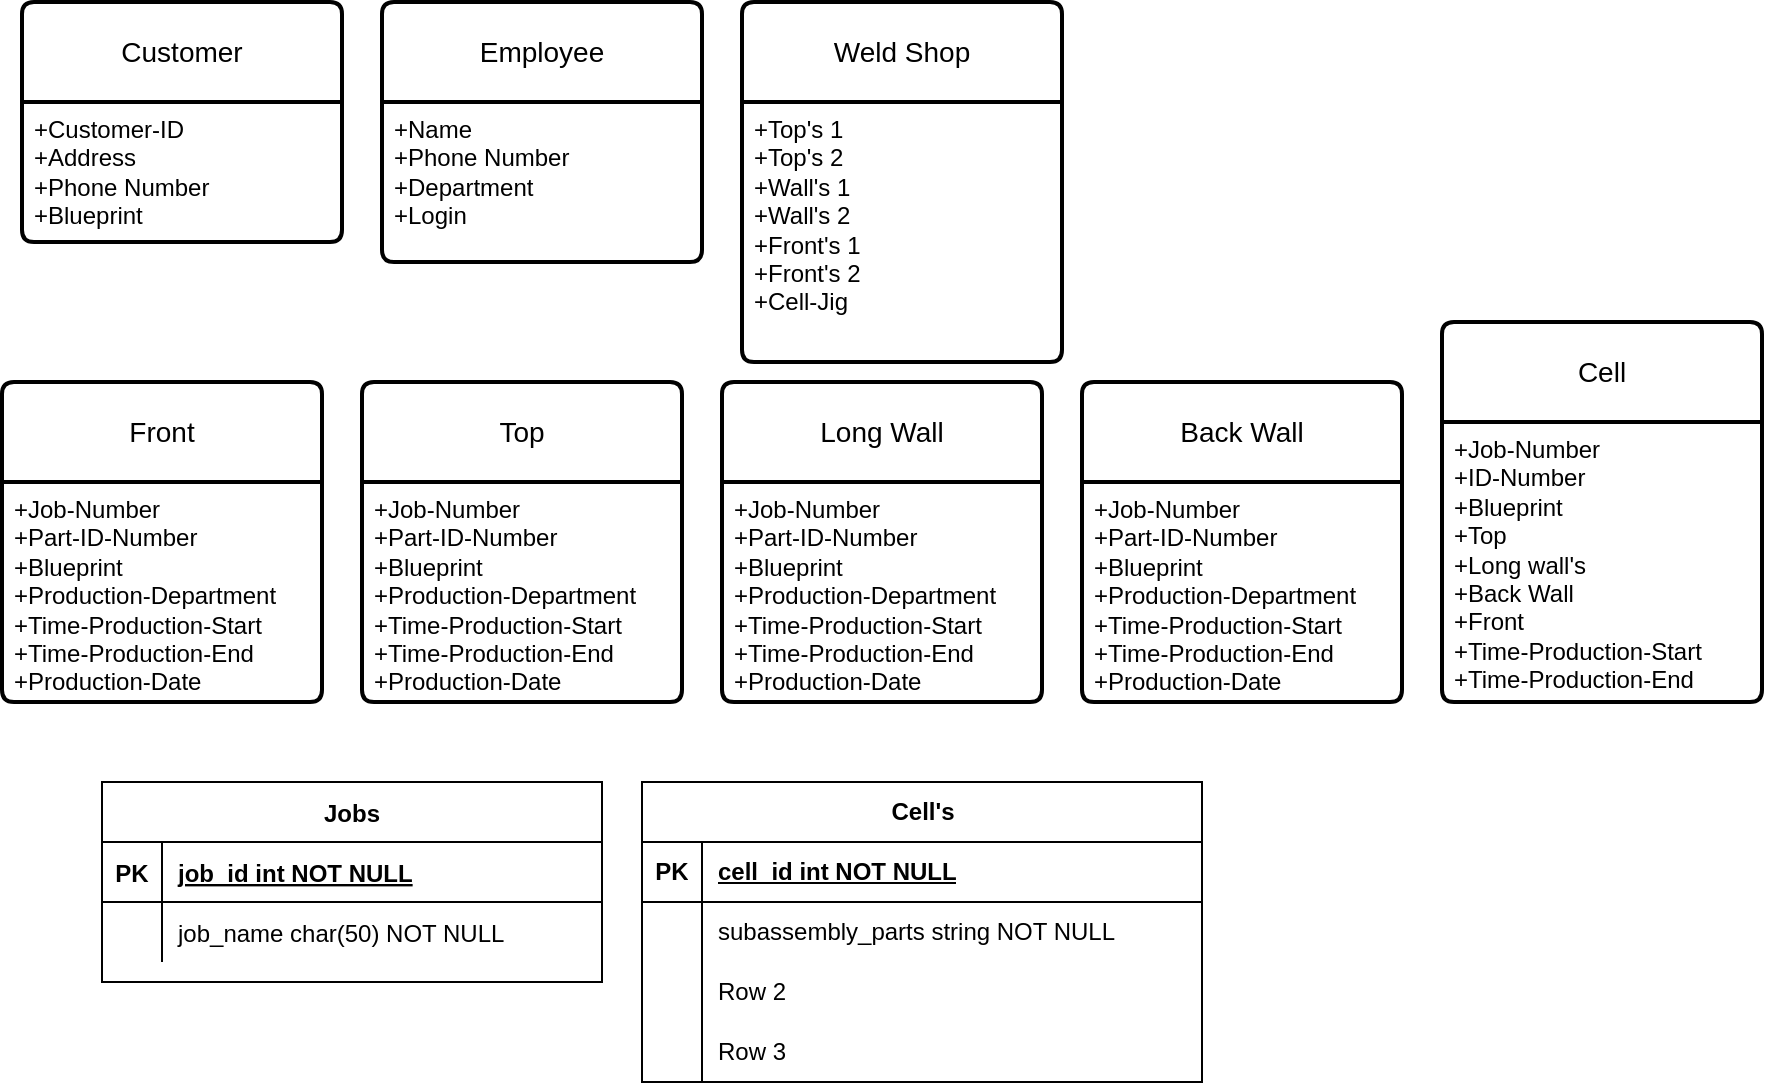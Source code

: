 <mxfile version="25.0.1">
  <diagram id="R2lEEEUBdFMjLlhIrx00" name="Page-1">
    <mxGraphModel dx="1050" dy="611" grid="1" gridSize="10" guides="1" tooltips="1" connect="1" arrows="1" fold="1" page="1" pageScale="1" pageWidth="850" pageHeight="1100" math="0" shadow="0" extFonts="Permanent Marker^https://fonts.googleapis.com/css?family=Permanent+Marker">
      <root>
        <mxCell id="0" />
        <mxCell id="1" parent="0" />
        <mxCell id="C-vyLk0tnHw3VtMMgP7b-23" value="Jobs" style="shape=table;startSize=30;container=1;collapsible=1;childLayout=tableLayout;fixedRows=1;rowLines=0;fontStyle=1;align=center;resizeLast=1;" parent="1" vertex="1">
          <mxGeometry x="70" y="410" width="250" height="100" as="geometry" />
        </mxCell>
        <mxCell id="C-vyLk0tnHw3VtMMgP7b-24" value="" style="shape=partialRectangle;collapsible=0;dropTarget=0;pointerEvents=0;fillColor=none;points=[[0,0.5],[1,0.5]];portConstraint=eastwest;top=0;left=0;right=0;bottom=1;" parent="C-vyLk0tnHw3VtMMgP7b-23" vertex="1">
          <mxGeometry y="30" width="250" height="30" as="geometry" />
        </mxCell>
        <mxCell id="C-vyLk0tnHw3VtMMgP7b-25" value="PK" style="shape=partialRectangle;overflow=hidden;connectable=0;fillColor=none;top=0;left=0;bottom=0;right=0;fontStyle=1;" parent="C-vyLk0tnHw3VtMMgP7b-24" vertex="1">
          <mxGeometry width="30" height="30" as="geometry">
            <mxRectangle width="30" height="30" as="alternateBounds" />
          </mxGeometry>
        </mxCell>
        <mxCell id="C-vyLk0tnHw3VtMMgP7b-26" value="job_id int NOT NULL " style="shape=partialRectangle;overflow=hidden;connectable=0;fillColor=none;top=0;left=0;bottom=0;right=0;align=left;spacingLeft=6;fontStyle=5;" parent="C-vyLk0tnHw3VtMMgP7b-24" vertex="1">
          <mxGeometry x="30" width="220" height="30" as="geometry">
            <mxRectangle width="220" height="30" as="alternateBounds" />
          </mxGeometry>
        </mxCell>
        <mxCell id="C-vyLk0tnHw3VtMMgP7b-27" value="" style="shape=partialRectangle;collapsible=0;dropTarget=0;pointerEvents=0;fillColor=none;points=[[0,0.5],[1,0.5]];portConstraint=eastwest;top=0;left=0;right=0;bottom=0;" parent="C-vyLk0tnHw3VtMMgP7b-23" vertex="1">
          <mxGeometry y="60" width="250" height="30" as="geometry" />
        </mxCell>
        <mxCell id="C-vyLk0tnHw3VtMMgP7b-28" value="" style="shape=partialRectangle;overflow=hidden;connectable=0;fillColor=none;top=0;left=0;bottom=0;right=0;" parent="C-vyLk0tnHw3VtMMgP7b-27" vertex="1">
          <mxGeometry width="30" height="30" as="geometry">
            <mxRectangle width="30" height="30" as="alternateBounds" />
          </mxGeometry>
        </mxCell>
        <mxCell id="C-vyLk0tnHw3VtMMgP7b-29" value="job_name char(50) NOT NULL" style="shape=partialRectangle;overflow=hidden;connectable=0;fillColor=none;top=0;left=0;bottom=0;right=0;align=left;spacingLeft=6;" parent="C-vyLk0tnHw3VtMMgP7b-27" vertex="1">
          <mxGeometry x="30" width="220" height="30" as="geometry">
            <mxRectangle width="220" height="30" as="alternateBounds" />
          </mxGeometry>
        </mxCell>
        <mxCell id="-WyFYNYByJUetTgelAWZ-2" value="Cell&#39;s" style="shape=table;startSize=30;container=1;collapsible=1;childLayout=tableLayout;fixedRows=1;rowLines=0;fontStyle=1;align=center;resizeLast=1;html=1;" parent="1" vertex="1">
          <mxGeometry x="340" y="410" width="280" height="150" as="geometry" />
        </mxCell>
        <mxCell id="-WyFYNYByJUetTgelAWZ-3" value="" style="shape=tableRow;horizontal=0;startSize=0;swimlaneHead=0;swimlaneBody=0;fillColor=none;collapsible=0;dropTarget=0;points=[[0,0.5],[1,0.5]];portConstraint=eastwest;top=0;left=0;right=0;bottom=1;" parent="-WyFYNYByJUetTgelAWZ-2" vertex="1">
          <mxGeometry y="30" width="280" height="30" as="geometry" />
        </mxCell>
        <mxCell id="-WyFYNYByJUetTgelAWZ-4" value="PK" style="shape=partialRectangle;connectable=0;fillColor=none;top=0;left=0;bottom=0;right=0;fontStyle=1;overflow=hidden;whiteSpace=wrap;html=1;" parent="-WyFYNYByJUetTgelAWZ-3" vertex="1">
          <mxGeometry width="30" height="30" as="geometry">
            <mxRectangle width="30" height="30" as="alternateBounds" />
          </mxGeometry>
        </mxCell>
        <mxCell id="-WyFYNYByJUetTgelAWZ-5" value="cell_id int NOT NULL" style="shape=partialRectangle;connectable=0;fillColor=none;top=0;left=0;bottom=0;right=0;align=left;spacingLeft=6;fontStyle=5;overflow=hidden;whiteSpace=wrap;html=1;" parent="-WyFYNYByJUetTgelAWZ-3" vertex="1">
          <mxGeometry x="30" width="250" height="30" as="geometry">
            <mxRectangle width="250" height="30" as="alternateBounds" />
          </mxGeometry>
        </mxCell>
        <mxCell id="-WyFYNYByJUetTgelAWZ-6" value="" style="shape=tableRow;horizontal=0;startSize=0;swimlaneHead=0;swimlaneBody=0;fillColor=none;collapsible=0;dropTarget=0;points=[[0,0.5],[1,0.5]];portConstraint=eastwest;top=0;left=0;right=0;bottom=0;" parent="-WyFYNYByJUetTgelAWZ-2" vertex="1">
          <mxGeometry y="60" width="280" height="30" as="geometry" />
        </mxCell>
        <mxCell id="-WyFYNYByJUetTgelAWZ-7" value="" style="shape=partialRectangle;connectable=0;fillColor=none;top=0;left=0;bottom=0;right=0;editable=1;overflow=hidden;whiteSpace=wrap;html=1;" parent="-WyFYNYByJUetTgelAWZ-6" vertex="1">
          <mxGeometry width="30" height="30" as="geometry">
            <mxRectangle width="30" height="30" as="alternateBounds" />
          </mxGeometry>
        </mxCell>
        <mxCell id="-WyFYNYByJUetTgelAWZ-8" value="subassembly_parts string NOT NULL" style="shape=partialRectangle;connectable=0;fillColor=none;top=0;left=0;bottom=0;right=0;align=left;spacingLeft=6;overflow=hidden;whiteSpace=wrap;html=1;" parent="-WyFYNYByJUetTgelAWZ-6" vertex="1">
          <mxGeometry x="30" width="250" height="30" as="geometry">
            <mxRectangle width="250" height="30" as="alternateBounds" />
          </mxGeometry>
        </mxCell>
        <mxCell id="-WyFYNYByJUetTgelAWZ-9" value="" style="shape=tableRow;horizontal=0;startSize=0;swimlaneHead=0;swimlaneBody=0;fillColor=none;collapsible=0;dropTarget=0;points=[[0,0.5],[1,0.5]];portConstraint=eastwest;top=0;left=0;right=0;bottom=0;" parent="-WyFYNYByJUetTgelAWZ-2" vertex="1">
          <mxGeometry y="90" width="280" height="30" as="geometry" />
        </mxCell>
        <mxCell id="-WyFYNYByJUetTgelAWZ-10" value="" style="shape=partialRectangle;connectable=0;fillColor=none;top=0;left=0;bottom=0;right=0;editable=1;overflow=hidden;whiteSpace=wrap;html=1;" parent="-WyFYNYByJUetTgelAWZ-9" vertex="1">
          <mxGeometry width="30" height="30" as="geometry">
            <mxRectangle width="30" height="30" as="alternateBounds" />
          </mxGeometry>
        </mxCell>
        <mxCell id="-WyFYNYByJUetTgelAWZ-11" value="Row 2" style="shape=partialRectangle;connectable=0;fillColor=none;top=0;left=0;bottom=0;right=0;align=left;spacingLeft=6;overflow=hidden;whiteSpace=wrap;html=1;" parent="-WyFYNYByJUetTgelAWZ-9" vertex="1">
          <mxGeometry x="30" width="250" height="30" as="geometry">
            <mxRectangle width="250" height="30" as="alternateBounds" />
          </mxGeometry>
        </mxCell>
        <mxCell id="-WyFYNYByJUetTgelAWZ-12" value="" style="shape=tableRow;horizontal=0;startSize=0;swimlaneHead=0;swimlaneBody=0;fillColor=none;collapsible=0;dropTarget=0;points=[[0,0.5],[1,0.5]];portConstraint=eastwest;top=0;left=0;right=0;bottom=0;" parent="-WyFYNYByJUetTgelAWZ-2" vertex="1">
          <mxGeometry y="120" width="280" height="30" as="geometry" />
        </mxCell>
        <mxCell id="-WyFYNYByJUetTgelAWZ-13" value="" style="shape=partialRectangle;connectable=0;fillColor=none;top=0;left=0;bottom=0;right=0;editable=1;overflow=hidden;whiteSpace=wrap;html=1;" parent="-WyFYNYByJUetTgelAWZ-12" vertex="1">
          <mxGeometry width="30" height="30" as="geometry">
            <mxRectangle width="30" height="30" as="alternateBounds" />
          </mxGeometry>
        </mxCell>
        <mxCell id="-WyFYNYByJUetTgelAWZ-14" value="Row 3" style="shape=partialRectangle;connectable=0;fillColor=none;top=0;left=0;bottom=0;right=0;align=left;spacingLeft=6;overflow=hidden;whiteSpace=wrap;html=1;" parent="-WyFYNYByJUetTgelAWZ-12" vertex="1">
          <mxGeometry x="30" width="250" height="30" as="geometry">
            <mxRectangle width="250" height="30" as="alternateBounds" />
          </mxGeometry>
        </mxCell>
        <mxCell id="ILBL_l5zC6226JqJN1Jq-1" value="Cell" style="swimlane;childLayout=stackLayout;horizontal=1;startSize=50;horizontalStack=0;rounded=1;fontSize=14;fontStyle=0;strokeWidth=2;resizeParent=0;resizeLast=1;shadow=0;dashed=0;align=center;arcSize=4;whiteSpace=wrap;html=1;" vertex="1" parent="1">
          <mxGeometry x="740" y="180" width="160" height="190" as="geometry" />
        </mxCell>
        <mxCell id="ILBL_l5zC6226JqJN1Jq-2" value="&lt;div&gt;+Job-Number&lt;/div&gt;+ID-Number&lt;br&gt;+Blueprint&lt;br&gt;+Top&lt;div&gt;+Long wall&#39;s&lt;/div&gt;&lt;div&gt;+Back Wall&lt;/div&gt;&lt;div&gt;+Front&lt;/div&gt;&lt;div&gt;&lt;div&gt;+Time-Production-Start&lt;/div&gt;&lt;div&gt;+Time-Production-End&lt;/div&gt;&lt;/div&gt;" style="align=left;strokeColor=none;fillColor=none;spacingLeft=4;fontSize=12;verticalAlign=top;resizable=0;rotatable=0;part=1;html=1;" vertex="1" parent="ILBL_l5zC6226JqJN1Jq-1">
          <mxGeometry y="50" width="160" height="140" as="geometry" />
        </mxCell>
        <mxCell id="ILBL_l5zC6226JqJN1Jq-5" value="Top" style="swimlane;childLayout=stackLayout;horizontal=1;startSize=50;horizontalStack=0;rounded=1;fontSize=14;fontStyle=0;strokeWidth=2;resizeParent=0;resizeLast=1;shadow=0;dashed=0;align=center;arcSize=4;whiteSpace=wrap;html=1;" vertex="1" parent="1">
          <mxGeometry x="200" y="210" width="160" height="160" as="geometry" />
        </mxCell>
        <mxCell id="ILBL_l5zC6226JqJN1Jq-6" value="+Job-Number&lt;br&gt;+Part-ID-Number&lt;br&gt;+Blueprint&lt;div&gt;+Production-Department&lt;br&gt;&lt;div&gt;+Time-Production-Start&lt;/div&gt;&lt;div&gt;+Time-Production-End&lt;/div&gt;&lt;/div&gt;&lt;div&gt;+Production-Date&lt;/div&gt;" style="align=left;strokeColor=none;fillColor=none;spacingLeft=4;fontSize=12;verticalAlign=top;resizable=0;rotatable=0;part=1;html=1;" vertex="1" parent="ILBL_l5zC6226JqJN1Jq-5">
          <mxGeometry y="50" width="160" height="110" as="geometry" />
        </mxCell>
        <mxCell id="ILBL_l5zC6226JqJN1Jq-7" value="Long Wall" style="swimlane;childLayout=stackLayout;horizontal=1;startSize=50;horizontalStack=0;rounded=1;fontSize=14;fontStyle=0;strokeWidth=2;resizeParent=0;resizeLast=1;shadow=0;dashed=0;align=center;arcSize=4;whiteSpace=wrap;html=1;" vertex="1" parent="1">
          <mxGeometry x="380" y="210" width="160" height="160" as="geometry" />
        </mxCell>
        <mxCell id="ILBL_l5zC6226JqJN1Jq-8" value="+Job-Number&lt;br&gt;+Part-ID-Number&lt;br&gt;+Blueprint&lt;div&gt;+Production-Department&lt;br&gt;&lt;div&gt;+Time-Production-Start&lt;/div&gt;&lt;div&gt;+Time-Production-End&lt;/div&gt;&lt;/div&gt;&lt;div&gt;+Production-Date&lt;/div&gt;" style="align=left;strokeColor=none;fillColor=none;spacingLeft=4;fontSize=12;verticalAlign=top;resizable=0;rotatable=0;part=1;html=1;" vertex="1" parent="ILBL_l5zC6226JqJN1Jq-7">
          <mxGeometry y="50" width="160" height="110" as="geometry" />
        </mxCell>
        <mxCell id="ILBL_l5zC6226JqJN1Jq-9" value="Back Wall" style="swimlane;childLayout=stackLayout;horizontal=1;startSize=50;horizontalStack=0;rounded=1;fontSize=14;fontStyle=0;strokeWidth=2;resizeParent=0;resizeLast=1;shadow=0;dashed=0;align=center;arcSize=4;whiteSpace=wrap;html=1;" vertex="1" parent="1">
          <mxGeometry x="560" y="210" width="160" height="160" as="geometry" />
        </mxCell>
        <mxCell id="ILBL_l5zC6226JqJN1Jq-10" value="+Job-Number&lt;br&gt;+Part-ID-Number&lt;br&gt;+Blueprint&lt;div&gt;+Production-Department&lt;br&gt;&lt;div&gt;+Time-Production-Start&lt;/div&gt;&lt;div&gt;+Time-Production-End&lt;/div&gt;&lt;/div&gt;&lt;div&gt;+Production-Date&lt;/div&gt;" style="align=left;strokeColor=none;fillColor=none;spacingLeft=4;fontSize=12;verticalAlign=top;resizable=0;rotatable=0;part=1;html=1;" vertex="1" parent="ILBL_l5zC6226JqJN1Jq-9">
          <mxGeometry y="50" width="160" height="110" as="geometry" />
        </mxCell>
        <mxCell id="ILBL_l5zC6226JqJN1Jq-11" value="Front" style="swimlane;childLayout=stackLayout;horizontal=1;startSize=50;horizontalStack=0;rounded=1;fontSize=14;fontStyle=0;strokeWidth=2;resizeParent=0;resizeLast=1;shadow=0;dashed=0;align=center;arcSize=4;whiteSpace=wrap;html=1;" vertex="1" parent="1">
          <mxGeometry x="20" y="210" width="160" height="160" as="geometry" />
        </mxCell>
        <mxCell id="ILBL_l5zC6226JqJN1Jq-12" value="+Job-Number&lt;br&gt;+Part-ID-Number&lt;br&gt;+Blueprint&lt;div&gt;+Production-Department&lt;br&gt;&lt;div&gt;+Time-Production-Start&lt;/div&gt;&lt;div&gt;+Time-Production-End&lt;/div&gt;&lt;/div&gt;&lt;div&gt;+Production-Date&lt;/div&gt;" style="align=left;strokeColor=none;fillColor=none;spacingLeft=4;fontSize=12;verticalAlign=top;resizable=0;rotatable=0;part=1;html=1;" vertex="1" parent="ILBL_l5zC6226JqJN1Jq-11">
          <mxGeometry y="50" width="160" height="110" as="geometry" />
        </mxCell>
        <mxCell id="ILBL_l5zC6226JqJN1Jq-13" value="Customer" style="swimlane;childLayout=stackLayout;horizontal=1;startSize=50;horizontalStack=0;rounded=1;fontSize=14;fontStyle=0;strokeWidth=2;resizeParent=0;resizeLast=1;shadow=0;dashed=0;align=center;arcSize=4;whiteSpace=wrap;html=1;" vertex="1" parent="1">
          <mxGeometry x="30" y="20" width="160" height="120" as="geometry" />
        </mxCell>
        <mxCell id="ILBL_l5zC6226JqJN1Jq-14" value="+Customer-ID&lt;br&gt;+Address&lt;br&gt;+Phone Number&lt;div&gt;+Blueprint&lt;/div&gt;" style="align=left;strokeColor=none;fillColor=none;spacingLeft=4;fontSize=12;verticalAlign=top;resizable=0;rotatable=0;part=1;html=1;" vertex="1" parent="ILBL_l5zC6226JqJN1Jq-13">
          <mxGeometry y="50" width="160" height="70" as="geometry" />
        </mxCell>
        <mxCell id="ILBL_l5zC6226JqJN1Jq-15" value="Employee" style="swimlane;childLayout=stackLayout;horizontal=1;startSize=50;horizontalStack=0;rounded=1;fontSize=14;fontStyle=0;strokeWidth=2;resizeParent=0;resizeLast=1;shadow=0;dashed=0;align=center;arcSize=4;whiteSpace=wrap;html=1;" vertex="1" parent="1">
          <mxGeometry x="210" y="20" width="160" height="130" as="geometry" />
        </mxCell>
        <mxCell id="ILBL_l5zC6226JqJN1Jq-16" value="+Name&lt;br&gt;+Phone Number&lt;br&gt;+Department&lt;br&gt;&lt;div&gt;+Login&lt;/div&gt;" style="align=left;strokeColor=none;fillColor=none;spacingLeft=4;fontSize=12;verticalAlign=top;resizable=0;rotatable=0;part=1;html=1;" vertex="1" parent="ILBL_l5zC6226JqJN1Jq-15">
          <mxGeometry y="50" width="160" height="80" as="geometry" />
        </mxCell>
        <mxCell id="ILBL_l5zC6226JqJN1Jq-17" value="Weld Shop" style="swimlane;childLayout=stackLayout;horizontal=1;startSize=50;horizontalStack=0;rounded=1;fontSize=14;fontStyle=0;strokeWidth=2;resizeParent=0;resizeLast=1;shadow=0;dashed=0;align=center;arcSize=4;whiteSpace=wrap;html=1;" vertex="1" parent="1">
          <mxGeometry x="390" y="20" width="160" height="180" as="geometry">
            <mxRectangle x="390" y="20" width="110" height="50" as="alternateBounds" />
          </mxGeometry>
        </mxCell>
        <mxCell id="ILBL_l5zC6226JqJN1Jq-18" value="+Top&#39;s 1&lt;br&gt;+Top&#39;s 2&lt;br&gt;+Wall&#39;s 1&lt;div&gt;+Wall&#39;s 2&lt;/div&gt;&lt;div&gt;+Front&#39;s 1&lt;/div&gt;&lt;div&gt;+Front&#39;s 2&lt;/div&gt;&lt;div&gt;+Cell-Jig&lt;/div&gt;" style="align=left;strokeColor=none;fillColor=none;spacingLeft=4;fontSize=12;verticalAlign=top;resizable=0;rotatable=0;part=1;html=1;" vertex="1" parent="ILBL_l5zC6226JqJN1Jq-17">
          <mxGeometry y="50" width="160" height="130" as="geometry" />
        </mxCell>
      </root>
    </mxGraphModel>
  </diagram>
</mxfile>
